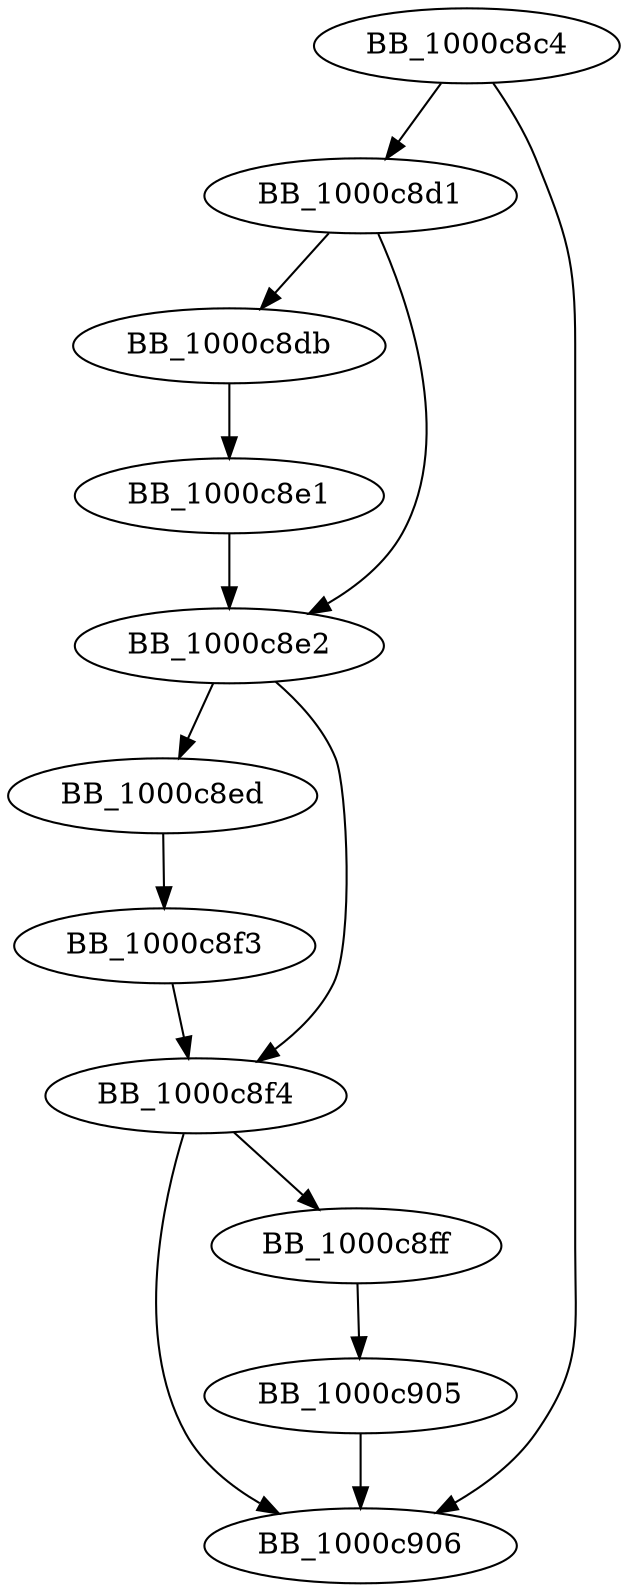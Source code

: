DiGraph ___free_lconv_num{
BB_1000c8c4->BB_1000c8d1
BB_1000c8c4->BB_1000c906
BB_1000c8d1->BB_1000c8db
BB_1000c8d1->BB_1000c8e2
BB_1000c8db->BB_1000c8e1
BB_1000c8e1->BB_1000c8e2
BB_1000c8e2->BB_1000c8ed
BB_1000c8e2->BB_1000c8f4
BB_1000c8ed->BB_1000c8f3
BB_1000c8f3->BB_1000c8f4
BB_1000c8f4->BB_1000c8ff
BB_1000c8f4->BB_1000c906
BB_1000c8ff->BB_1000c905
BB_1000c905->BB_1000c906
}
